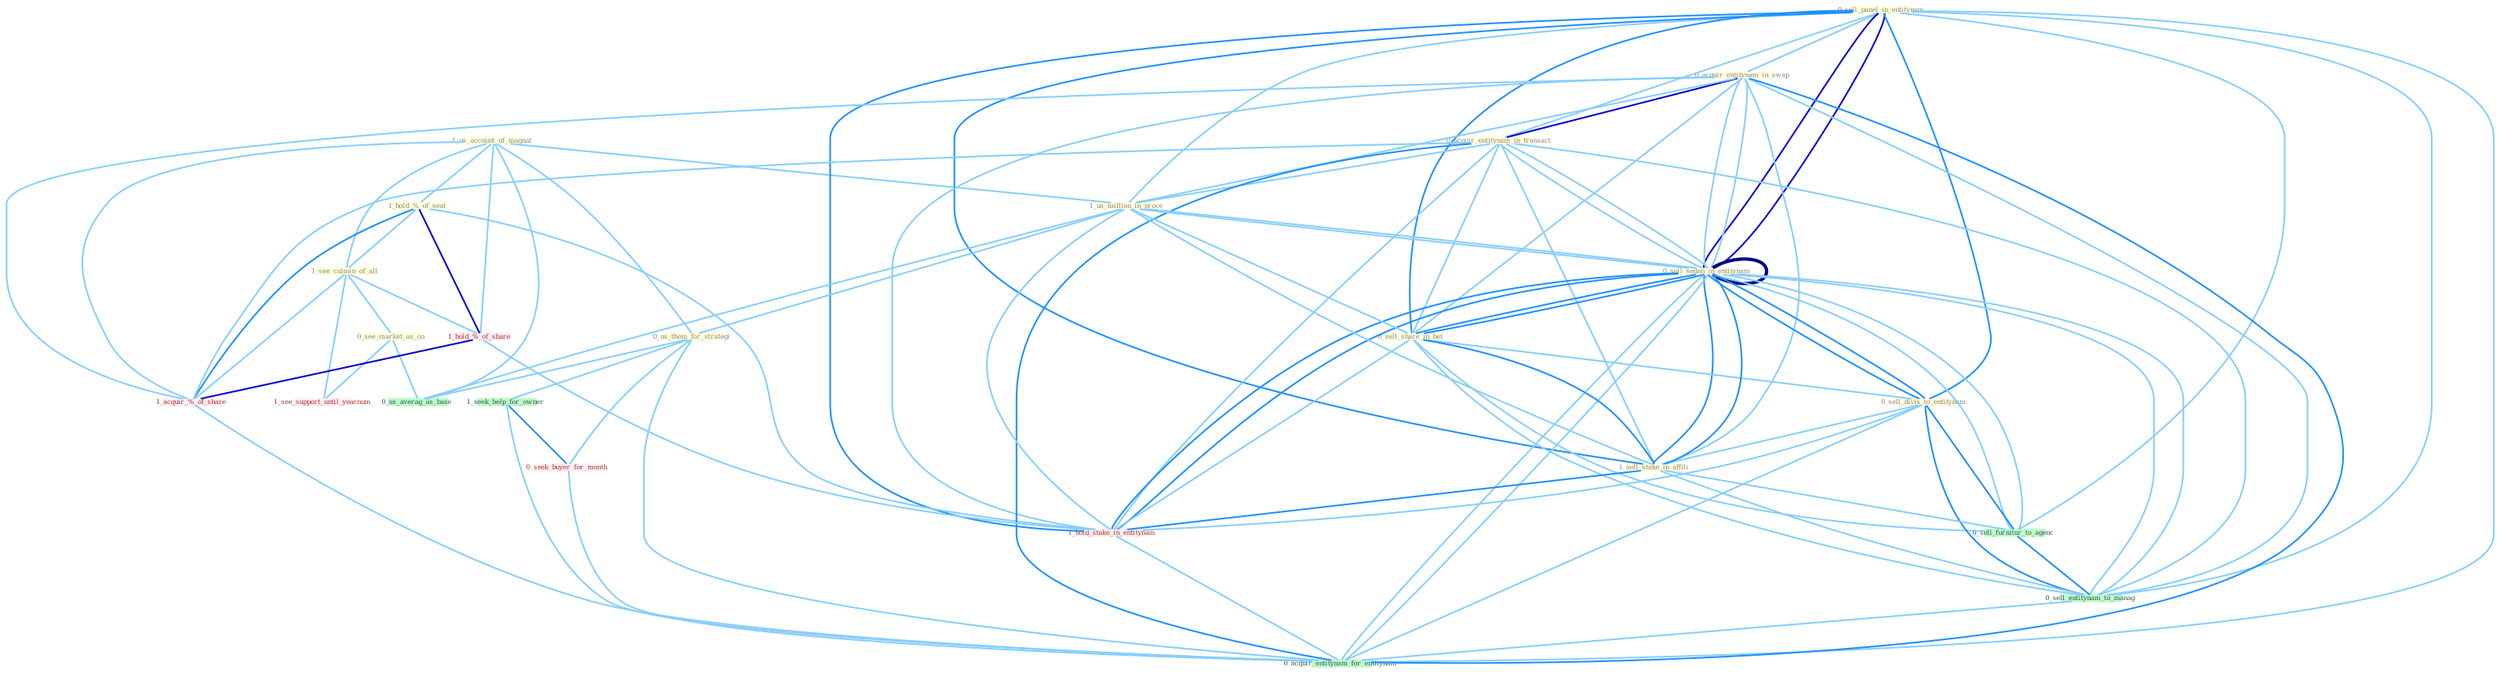Graph G{ 
    node
    [shape=polygon,style=filled,width=.5,height=.06,color="#BDFCC9",fixedsize=true,fontsize=4,
    fontcolor="#2f4f4f"];
    {node
    [color="#ffffe0", fontcolor="#8b7d6b"] "1_us_account_of_magnat " "0_sell_panel_in_entitynam " "0_acquir_entitynam_in_swap " "1_hold_%_of_seat " "0_acquir_entitynam_in_transact " "1_see_culmin_of_all " "0_sell_sedan_in_entitynam " "1_us_million_in_proce " "0_us_them_for_strategi " "0_sell_share_in_bet " "0_see_market_as_on " "0_sell_divis_to_entitynam " "1_sell_stake_in_affili " "0_sell_sedan_in_entitynam "}
{node [color="#fff0f5", fontcolor="#b22222"] "1_hold_%_of_share " "1_hold_stake_in_entitynam " "0_seek_buyer_for_month " "1_acquir_%_of_share " "1_see_support_until_yearnum "}
edge [color="#B0E2FF"];

	"1_us_account_of_magnat " -- "1_hold_%_of_seat " [w="1", color="#87cefa" ];
	"1_us_account_of_magnat " -- "1_see_culmin_of_all " [w="1", color="#87cefa" ];
	"1_us_account_of_magnat " -- "1_us_million_in_proce " [w="1", color="#87cefa" ];
	"1_us_account_of_magnat " -- "0_us_them_for_strategi " [w="1", color="#87cefa" ];
	"1_us_account_of_magnat " -- "1_hold_%_of_share " [w="1", color="#87cefa" ];
	"1_us_account_of_magnat " -- "1_acquir_%_of_share " [w="1", color="#87cefa" ];
	"1_us_account_of_magnat " -- "0_us_averag_as_base " [w="1", color="#87cefa" ];
	"0_sell_panel_in_entitynam " -- "0_acquir_entitynam_in_swap " [w="1", color="#87cefa" ];
	"0_sell_panel_in_entitynam " -- "0_acquir_entitynam_in_transact " [w="1", color="#87cefa" ];
	"0_sell_panel_in_entitynam " -- "0_sell_sedan_in_entitynam " [w="3", color="#0000cd" , len=0.6];
	"0_sell_panel_in_entitynam " -- "1_us_million_in_proce " [w="1", color="#87cefa" ];
	"0_sell_panel_in_entitynam " -- "0_sell_share_in_bet " [w="2", color="#1e90ff" , len=0.8];
	"0_sell_panel_in_entitynam " -- "0_sell_divis_to_entitynam " [w="2", color="#1e90ff" , len=0.8];
	"0_sell_panel_in_entitynam " -- "1_sell_stake_in_affili " [w="2", color="#1e90ff" , len=0.8];
	"0_sell_panel_in_entitynam " -- "0_sell_sedan_in_entitynam " [w="3", color="#0000cd" , len=0.6];
	"0_sell_panel_in_entitynam " -- "1_hold_stake_in_entitynam " [w="2", color="#1e90ff" , len=0.8];
	"0_sell_panel_in_entitynam " -- "0_sell_furnitur_to_agenc " [w="1", color="#87cefa" ];
	"0_sell_panel_in_entitynam " -- "0_sell_entitynam_to_manag " [w="1", color="#87cefa" ];
	"0_sell_panel_in_entitynam " -- "0_acquir_entitynam_for_entitynam " [w="1", color="#87cefa" ];
	"0_acquir_entitynam_in_swap " -- "0_acquir_entitynam_in_transact " [w="3", color="#0000cd" , len=0.6];
	"0_acquir_entitynam_in_swap " -- "0_sell_sedan_in_entitynam " [w="1", color="#87cefa" ];
	"0_acquir_entitynam_in_swap " -- "1_us_million_in_proce " [w="1", color="#87cefa" ];
	"0_acquir_entitynam_in_swap " -- "0_sell_share_in_bet " [w="1", color="#87cefa" ];
	"0_acquir_entitynam_in_swap " -- "1_sell_stake_in_affili " [w="1", color="#87cefa" ];
	"0_acquir_entitynam_in_swap " -- "0_sell_sedan_in_entitynam " [w="1", color="#87cefa" ];
	"0_acquir_entitynam_in_swap " -- "1_hold_stake_in_entitynam " [w="1", color="#87cefa" ];
	"0_acquir_entitynam_in_swap " -- "1_acquir_%_of_share " [w="1", color="#87cefa" ];
	"0_acquir_entitynam_in_swap " -- "0_sell_entitynam_to_manag " [w="1", color="#87cefa" ];
	"0_acquir_entitynam_in_swap " -- "0_acquir_entitynam_for_entitynam " [w="2", color="#1e90ff" , len=0.8];
	"1_hold_%_of_seat " -- "1_see_culmin_of_all " [w="1", color="#87cefa" ];
	"1_hold_%_of_seat " -- "1_hold_%_of_share " [w="3", color="#0000cd" , len=0.6];
	"1_hold_%_of_seat " -- "1_hold_stake_in_entitynam " [w="1", color="#87cefa" ];
	"1_hold_%_of_seat " -- "1_acquir_%_of_share " [w="2", color="#1e90ff" , len=0.8];
	"0_acquir_entitynam_in_transact " -- "0_sell_sedan_in_entitynam " [w="1", color="#87cefa" ];
	"0_acquir_entitynam_in_transact " -- "1_us_million_in_proce " [w="1", color="#87cefa" ];
	"0_acquir_entitynam_in_transact " -- "0_sell_share_in_bet " [w="1", color="#87cefa" ];
	"0_acquir_entitynam_in_transact " -- "1_sell_stake_in_affili " [w="1", color="#87cefa" ];
	"0_acquir_entitynam_in_transact " -- "0_sell_sedan_in_entitynam " [w="1", color="#87cefa" ];
	"0_acquir_entitynam_in_transact " -- "1_hold_stake_in_entitynam " [w="1", color="#87cefa" ];
	"0_acquir_entitynam_in_transact " -- "1_acquir_%_of_share " [w="1", color="#87cefa" ];
	"0_acquir_entitynam_in_transact " -- "0_sell_entitynam_to_manag " [w="1", color="#87cefa" ];
	"0_acquir_entitynam_in_transact " -- "0_acquir_entitynam_for_entitynam " [w="2", color="#1e90ff" , len=0.8];
	"1_see_culmin_of_all " -- "0_see_market_as_on " [w="1", color="#87cefa" ];
	"1_see_culmin_of_all " -- "1_hold_%_of_share " [w="1", color="#87cefa" ];
	"1_see_culmin_of_all " -- "1_acquir_%_of_share " [w="1", color="#87cefa" ];
	"1_see_culmin_of_all " -- "1_see_support_until_yearnum " [w="1", color="#87cefa" ];
	"0_sell_sedan_in_entitynam " -- "1_us_million_in_proce " [w="1", color="#87cefa" ];
	"0_sell_sedan_in_entitynam " -- "0_sell_share_in_bet " [w="2", color="#1e90ff" , len=0.8];
	"0_sell_sedan_in_entitynam " -- "0_sell_divis_to_entitynam " [w="2", color="#1e90ff" , len=0.8];
	"0_sell_sedan_in_entitynam " -- "1_sell_stake_in_affili " [w="2", color="#1e90ff" , len=0.8];
	"0_sell_sedan_in_entitynam " -- "0_sell_sedan_in_entitynam " [w="4", style=bold, color="#000080", len=0.4];
	"0_sell_sedan_in_entitynam " -- "1_hold_stake_in_entitynam " [w="2", color="#1e90ff" , len=0.8];
	"0_sell_sedan_in_entitynam " -- "0_sell_furnitur_to_agenc " [w="1", color="#87cefa" ];
	"0_sell_sedan_in_entitynam " -- "0_sell_entitynam_to_manag " [w="1", color="#87cefa" ];
	"0_sell_sedan_in_entitynam " -- "0_acquir_entitynam_for_entitynam " [w="1", color="#87cefa" ];
	"1_us_million_in_proce " -- "0_us_them_for_strategi " [w="1", color="#87cefa" ];
	"1_us_million_in_proce " -- "0_sell_share_in_bet " [w="1", color="#87cefa" ];
	"1_us_million_in_proce " -- "1_sell_stake_in_affili " [w="1", color="#87cefa" ];
	"1_us_million_in_proce " -- "0_sell_sedan_in_entitynam " [w="1", color="#87cefa" ];
	"1_us_million_in_proce " -- "1_hold_stake_in_entitynam " [w="1", color="#87cefa" ];
	"1_us_million_in_proce " -- "0_us_averag_as_base " [w="1", color="#87cefa" ];
	"0_us_them_for_strategi " -- "1_seek_help_for_owner " [w="1", color="#87cefa" ];
	"0_us_them_for_strategi " -- "0_seek_buyer_for_month " [w="1", color="#87cefa" ];
	"0_us_them_for_strategi " -- "0_us_averag_as_base " [w="1", color="#87cefa" ];
	"0_us_them_for_strategi " -- "0_acquir_entitynam_for_entitynam " [w="1", color="#87cefa" ];
	"0_sell_share_in_bet " -- "0_sell_divis_to_entitynam " [w="1", color="#87cefa" ];
	"0_sell_share_in_bet " -- "1_sell_stake_in_affili " [w="2", color="#1e90ff" , len=0.8];
	"0_sell_share_in_bet " -- "0_sell_sedan_in_entitynam " [w="2", color="#1e90ff" , len=0.8];
	"0_sell_share_in_bet " -- "1_hold_stake_in_entitynam " [w="1", color="#87cefa" ];
	"0_sell_share_in_bet " -- "0_sell_furnitur_to_agenc " [w="1", color="#87cefa" ];
	"0_sell_share_in_bet " -- "0_sell_entitynam_to_manag " [w="1", color="#87cefa" ];
	"0_see_market_as_on " -- "1_see_support_until_yearnum " [w="1", color="#87cefa" ];
	"0_see_market_as_on " -- "0_us_averag_as_base " [w="1", color="#87cefa" ];
	"0_sell_divis_to_entitynam " -- "1_sell_stake_in_affili " [w="1", color="#87cefa" ];
	"0_sell_divis_to_entitynam " -- "0_sell_sedan_in_entitynam " [w="2", color="#1e90ff" , len=0.8];
	"0_sell_divis_to_entitynam " -- "1_hold_stake_in_entitynam " [w="1", color="#87cefa" ];
	"0_sell_divis_to_entitynam " -- "0_sell_furnitur_to_agenc " [w="2", color="#1e90ff" , len=0.8];
	"0_sell_divis_to_entitynam " -- "0_sell_entitynam_to_manag " [w="2", color="#1e90ff" , len=0.8];
	"0_sell_divis_to_entitynam " -- "0_acquir_entitynam_for_entitynam " [w="1", color="#87cefa" ];
	"1_sell_stake_in_affili " -- "0_sell_sedan_in_entitynam " [w="2", color="#1e90ff" , len=0.8];
	"1_sell_stake_in_affili " -- "1_hold_stake_in_entitynam " [w="2", color="#1e90ff" , len=0.8];
	"1_sell_stake_in_affili " -- "0_sell_furnitur_to_agenc " [w="1", color="#87cefa" ];
	"1_sell_stake_in_affili " -- "0_sell_entitynam_to_manag " [w="1", color="#87cefa" ];
	"0_sell_sedan_in_entitynam " -- "1_hold_stake_in_entitynam " [w="2", color="#1e90ff" , len=0.8];
	"0_sell_sedan_in_entitynam " -- "0_sell_furnitur_to_agenc " [w="1", color="#87cefa" ];
	"0_sell_sedan_in_entitynam " -- "0_sell_entitynam_to_manag " [w="1", color="#87cefa" ];
	"0_sell_sedan_in_entitynam " -- "0_acquir_entitynam_for_entitynam " [w="1", color="#87cefa" ];
	"1_hold_%_of_share " -- "1_hold_stake_in_entitynam " [w="1", color="#87cefa" ];
	"1_hold_%_of_share " -- "1_acquir_%_of_share " [w="3", color="#0000cd" , len=0.6];
	"1_hold_stake_in_entitynam " -- "0_acquir_entitynam_for_entitynam " [w="1", color="#87cefa" ];
	"1_seek_help_for_owner " -- "0_seek_buyer_for_month " [w="2", color="#1e90ff" , len=0.8];
	"1_seek_help_for_owner " -- "0_acquir_entitynam_for_entitynam " [w="1", color="#87cefa" ];
	"0_seek_buyer_for_month " -- "0_acquir_entitynam_for_entitynam " [w="1", color="#87cefa" ];
	"1_acquir_%_of_share " -- "0_acquir_entitynam_for_entitynam " [w="1", color="#87cefa" ];
	"0_sell_furnitur_to_agenc " -- "0_sell_entitynam_to_manag " [w="2", color="#1e90ff" , len=0.8];
	"0_sell_entitynam_to_manag " -- "0_acquir_entitynam_for_entitynam " [w="1", color="#87cefa" ];
}